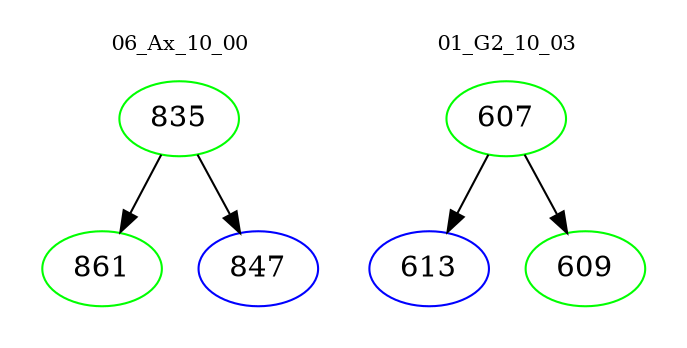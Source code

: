digraph{
subgraph cluster_0 {
color = white
label = "06_Ax_10_00";
fontsize=10;
T0_835 [label="835", color="green"]
T0_835 -> T0_861 [color="black"]
T0_861 [label="861", color="green"]
T0_835 -> T0_847 [color="black"]
T0_847 [label="847", color="blue"]
}
subgraph cluster_1 {
color = white
label = "01_G2_10_03";
fontsize=10;
T1_607 [label="607", color="green"]
T1_607 -> T1_613 [color="black"]
T1_613 [label="613", color="blue"]
T1_607 -> T1_609 [color="black"]
T1_609 [label="609", color="green"]
}
}
